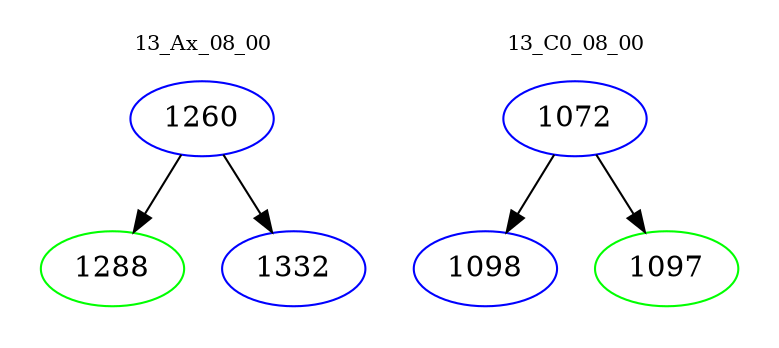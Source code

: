 digraph{
subgraph cluster_0 {
color = white
label = "13_Ax_08_00";
fontsize=10;
T0_1260 [label="1260", color="blue"]
T0_1260 -> T0_1288 [color="black"]
T0_1288 [label="1288", color="green"]
T0_1260 -> T0_1332 [color="black"]
T0_1332 [label="1332", color="blue"]
}
subgraph cluster_1 {
color = white
label = "13_C0_08_00";
fontsize=10;
T1_1072 [label="1072", color="blue"]
T1_1072 -> T1_1098 [color="black"]
T1_1098 [label="1098", color="blue"]
T1_1072 -> T1_1097 [color="black"]
T1_1097 [label="1097", color="green"]
}
}
